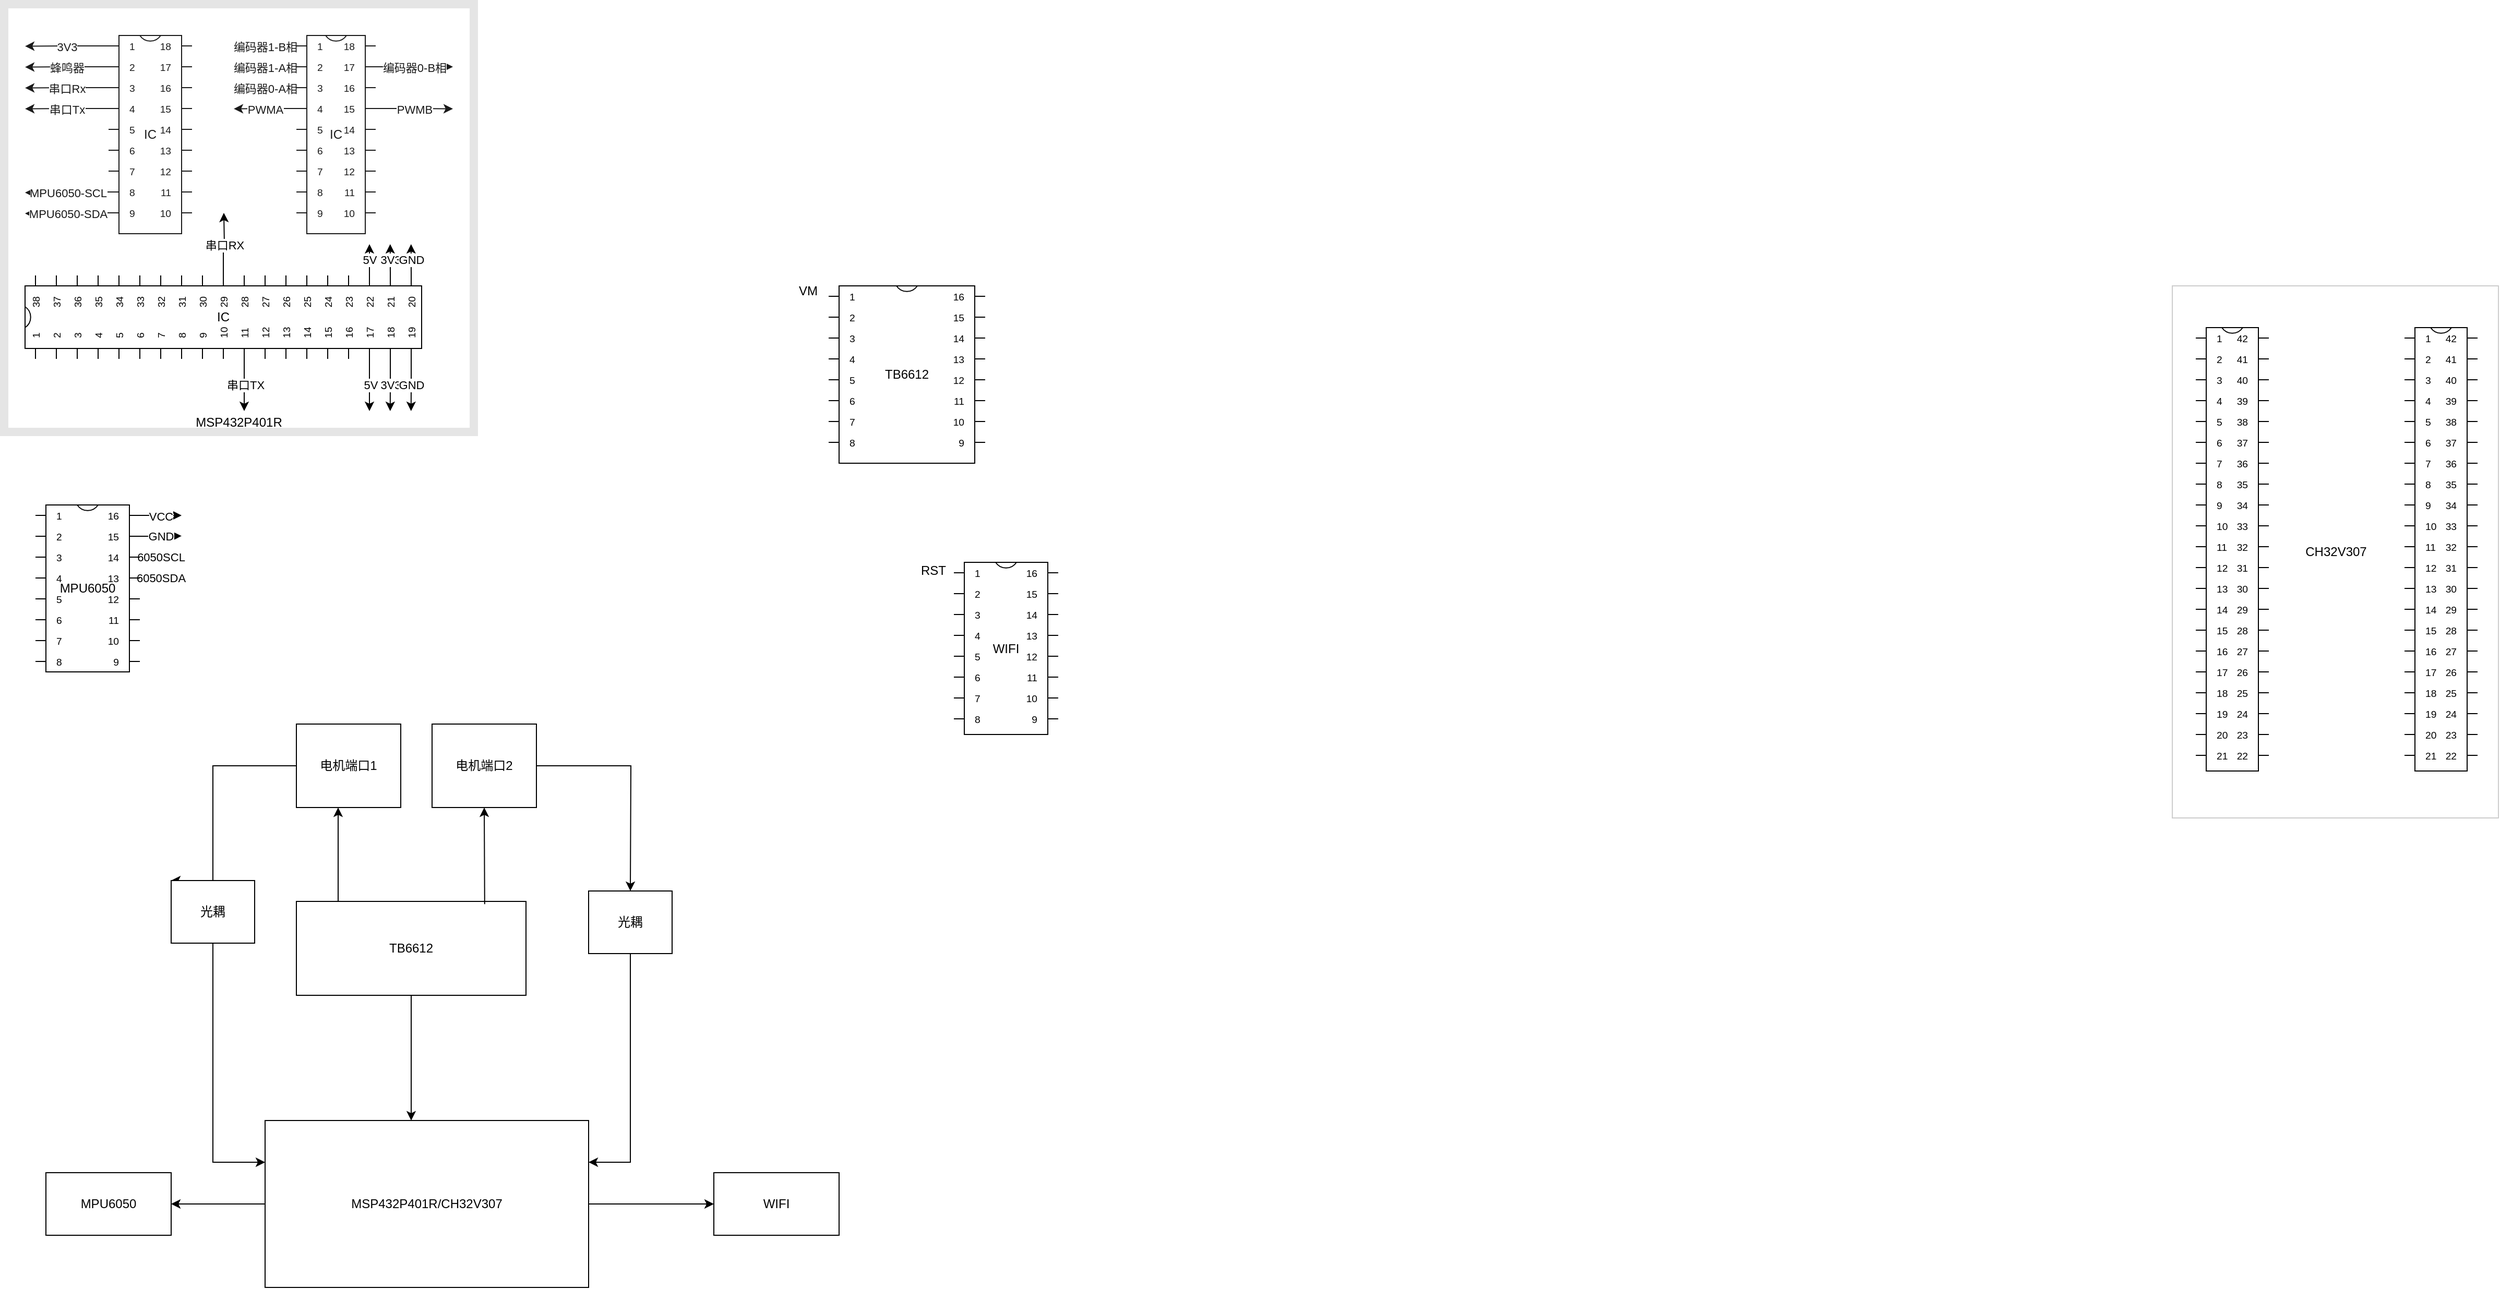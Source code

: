 <mxfile version="21.3.3" type="github">
  <diagram name="第 1 页" id="4RQRIDMLdJYoDIxO6LaD">
    <mxGraphModel dx="2608" dy="616" grid="1" gridSize="10" guides="1" tooltips="1" connect="1" arrows="1" fold="1" page="1" pageScale="1" pageWidth="827" pageHeight="1169" math="0" shadow="0">
      <root>
        <mxCell id="0" />
        <mxCell id="1" parent="0" />
        <mxCell id="7oOkEhp5kZGitP19kNJP-5" value="3V3" style="edgeStyle=orthogonalEdgeStyle;rounded=0;orthogonalLoop=1;jettySize=auto;html=1;exitX=0;exitY=0;exitDx=0;exitDy=10;exitPerimeter=0;" parent="1" source="7oOkEhp5kZGitP19kNJP-4" edge="1">
          <mxGeometry relative="1" as="geometry">
            <mxPoint x="-1620" y="50.294" as="targetPoint" />
          </mxGeometry>
        </mxCell>
        <mxCell id="7oOkEhp5kZGitP19kNJP-6" value="蜂鸣器" style="edgeStyle=orthogonalEdgeStyle;rounded=0;orthogonalLoop=1;jettySize=auto;html=1;exitX=0;exitY=0;exitDx=0;exitDy=30;exitPerimeter=0;" parent="1" source="7oOkEhp5kZGitP19kNJP-4" edge="1">
          <mxGeometry relative="1" as="geometry">
            <mxPoint x="-1620" y="70.294" as="targetPoint" />
          </mxGeometry>
        </mxCell>
        <mxCell id="7oOkEhp5kZGitP19kNJP-7" value="串口Rx" style="edgeStyle=orthogonalEdgeStyle;rounded=0;orthogonalLoop=1;jettySize=auto;html=1;exitX=0;exitY=0;exitDx=0;exitDy=50;exitPerimeter=0;" parent="1" source="7oOkEhp5kZGitP19kNJP-4" edge="1">
          <mxGeometry relative="1" as="geometry">
            <mxPoint x="-1620" y="90.294" as="targetPoint" />
          </mxGeometry>
        </mxCell>
        <mxCell id="7oOkEhp5kZGitP19kNJP-8" value="串口Tx" style="edgeStyle=orthogonalEdgeStyle;rounded=0;orthogonalLoop=1;jettySize=auto;html=1;exitX=0;exitY=0;exitDx=0;exitDy=70;exitPerimeter=0;" parent="1" source="7oOkEhp5kZGitP19kNJP-4" edge="1">
          <mxGeometry relative="1" as="geometry">
            <mxPoint x="-1620" y="110.294" as="targetPoint" />
          </mxGeometry>
        </mxCell>
        <mxCell id="7oOkEhp5kZGitP19kNJP-9" value="MPU6050-SCL" style="edgeStyle=orthogonalEdgeStyle;rounded=0;orthogonalLoop=1;jettySize=auto;html=1;exitX=0;exitY=0;exitDx=0;exitDy=150;exitPerimeter=0;" parent="1" source="7oOkEhp5kZGitP19kNJP-4" edge="1">
          <mxGeometry relative="1" as="geometry">
            <mxPoint x="-1620" y="190.588" as="targetPoint" />
          </mxGeometry>
        </mxCell>
        <mxCell id="7oOkEhp5kZGitP19kNJP-10" value="MPU6050-SDA" style="edgeStyle=orthogonalEdgeStyle;rounded=0;orthogonalLoop=1;jettySize=auto;html=1;exitX=0;exitY=0;exitDx=0;exitDy=170;exitPerimeter=0;" parent="1" source="7oOkEhp5kZGitP19kNJP-4" edge="1">
          <mxGeometry relative="1" as="geometry">
            <mxPoint x="-1620" y="210.588" as="targetPoint" />
          </mxGeometry>
        </mxCell>
        <mxCell id="7oOkEhp5kZGitP19kNJP-4" value="IC" style="shadow=0;dashed=0;align=center;html=1;strokeWidth=1;shape=mxgraph.electrical.logic_gates.dual_inline_ic;labelNames=a,b,c,d,e,f,g,h,i,j,k,l,m,n,o,p,q,r,s,t;whiteSpace=wrap;" parent="1" vertex="1">
          <mxGeometry x="-1540" y="40" width="80" height="190" as="geometry" />
        </mxCell>
        <mxCell id="7oOkEhp5kZGitP19kNJP-12" value="编码器1-B相" style="edgeStyle=orthogonalEdgeStyle;rounded=0;orthogonalLoop=1;jettySize=auto;html=1;exitX=0;exitY=0;exitDx=0;exitDy=10;exitPerimeter=0;" parent="1" source="7oOkEhp5kZGitP19kNJP-11" edge="1">
          <mxGeometry relative="1" as="geometry">
            <mxPoint x="-1420" y="50.294" as="targetPoint" />
          </mxGeometry>
        </mxCell>
        <mxCell id="7oOkEhp5kZGitP19kNJP-13" value="编码器1-A相" style="edgeStyle=orthogonalEdgeStyle;rounded=0;orthogonalLoop=1;jettySize=auto;html=1;exitX=0;exitY=0;exitDx=0;exitDy=30;exitPerimeter=0;" parent="1" source="7oOkEhp5kZGitP19kNJP-11" edge="1">
          <mxGeometry relative="1" as="geometry">
            <mxPoint x="-1420" y="70.294" as="targetPoint" />
          </mxGeometry>
        </mxCell>
        <mxCell id="7oOkEhp5kZGitP19kNJP-14" value="编码器0-A相" style="edgeStyle=orthogonalEdgeStyle;rounded=0;orthogonalLoop=1;jettySize=auto;html=1;exitX=0;exitY=0;exitDx=0;exitDy=50;exitPerimeter=0;" parent="1" source="7oOkEhp5kZGitP19kNJP-11" edge="1">
          <mxGeometry relative="1" as="geometry">
            <mxPoint x="-1420" y="90.294" as="targetPoint" />
          </mxGeometry>
        </mxCell>
        <mxCell id="7oOkEhp5kZGitP19kNJP-15" value="编码器0-B相" style="edgeStyle=orthogonalEdgeStyle;rounded=0;orthogonalLoop=1;jettySize=auto;html=1;exitX=1;exitY=0;exitDx=0;exitDy=30;exitPerimeter=0;" parent="1" source="7oOkEhp5kZGitP19kNJP-11" edge="1">
          <mxGeometry relative="1" as="geometry">
            <mxPoint x="-1210" y="70" as="targetPoint" />
          </mxGeometry>
        </mxCell>
        <mxCell id="7oOkEhp5kZGitP19kNJP-16" value="PWMA" style="edgeStyle=orthogonalEdgeStyle;rounded=0;orthogonalLoop=1;jettySize=auto;html=1;exitX=0;exitY=0;exitDx=0;exitDy=70;exitPerimeter=0;" parent="1" source="7oOkEhp5kZGitP19kNJP-11" edge="1">
          <mxGeometry relative="1" as="geometry">
            <mxPoint x="-1420" y="110.294" as="targetPoint" />
          </mxGeometry>
        </mxCell>
        <mxCell id="7oOkEhp5kZGitP19kNJP-17" value="PWMB" style="edgeStyle=orthogonalEdgeStyle;rounded=0;orthogonalLoop=1;jettySize=auto;html=1;exitX=1;exitY=0;exitDx=0;exitDy=70;exitPerimeter=0;" parent="1" source="7oOkEhp5kZGitP19kNJP-11" edge="1">
          <mxGeometry relative="1" as="geometry">
            <mxPoint x="-1210" y="110.294" as="targetPoint" />
          </mxGeometry>
        </mxCell>
        <mxCell id="7oOkEhp5kZGitP19kNJP-11" value="IC" style="shadow=0;dashed=0;align=center;html=1;strokeWidth=1;shape=mxgraph.electrical.logic_gates.dual_inline_ic;labelNames=a,b,c,d,e,f,g,h,i,j,k,l,m,n,o,p,q,r,s,t;whiteSpace=wrap;" parent="1" vertex="1">
          <mxGeometry x="-1360" y="40" width="76" height="190" as="geometry" />
        </mxCell>
        <mxCell id="7oOkEhp5kZGitP19kNJP-21" value="MSP432P401R" style="rounded=0;whiteSpace=wrap;html=1;opacity=10;strokeWidth=8;verticalAlign=bottom;" parent="1" vertex="1">
          <mxGeometry x="-1640" y="10" width="450" height="410" as="geometry" />
        </mxCell>
        <mxCell id="mtPJdMyPD3it5thuRqm9-3" value="CH32V307" style="rounded=0;whiteSpace=wrap;html=1;direction=west;opacity=20;" parent="1" vertex="1">
          <mxGeometry x="437.5" y="280" width="312.5" height="510" as="geometry" />
        </mxCell>
        <mxCell id="mtPJdMyPD3it5thuRqm9-6" value="" style="shadow=0;dashed=0;align=center;html=1;strokeWidth=1;shape=mxgraph.electrical.logic_gates.dual_inline_ic;labelNames=a,b,c,d,e,f,g,h,i,j,k,l,m,n,o,p,q,r,s,t;whiteSpace=wrap;direction=east;" parent="1" vertex="1">
          <mxGeometry x="460" y="320" width="70" height="425" as="geometry" />
        </mxCell>
        <mxCell id="mtPJdMyPD3it5thuRqm9-8" value="" style="shadow=0;dashed=0;align=center;html=1;strokeWidth=1;shape=mxgraph.electrical.logic_gates.dual_inline_ic;labelNames=a,b,c,d,e,f,g,h,i,j,k,l,m,n,o,p,q,r,s,t;whiteSpace=wrap;direction=east;" parent="1" vertex="1">
          <mxGeometry x="660" y="320" width="70" height="425" as="geometry" />
        </mxCell>
        <mxCell id="7oOkEhp5kZGitP19kNJP-30" value="串口RX" style="edgeStyle=orthogonalEdgeStyle;rounded=0;orthogonalLoop=1;jettySize=auto;html=1;exitX=1;exitY=0;exitDx=0;exitDy=190;exitPerimeter=0;" parent="1" source="7oOkEhp5kZGitP19kNJP-23" edge="1">
          <mxGeometry relative="1" as="geometry">
            <mxPoint x="-1429.529" y="210" as="targetPoint" />
          </mxGeometry>
        </mxCell>
        <mxCell id="7oOkEhp5kZGitP19kNJP-31" value="串口TX" style="edgeStyle=orthogonalEdgeStyle;rounded=0;orthogonalLoop=1;jettySize=auto;html=1;exitX=0;exitY=0;exitDx=0;exitDy=210;exitPerimeter=0;" parent="1" source="7oOkEhp5kZGitP19kNJP-23" edge="1">
          <mxGeometry relative="1" as="geometry">
            <mxPoint x="-1410" y="400" as="targetPoint" />
          </mxGeometry>
        </mxCell>
        <mxCell id="7oOkEhp5kZGitP19kNJP-32" value="5V" style="edgeStyle=orthogonalEdgeStyle;rounded=0;orthogonalLoop=1;jettySize=auto;html=1;exitX=0;exitY=0;exitDx=0;exitDy=330;exitPerimeter=0;" parent="1" source="7oOkEhp5kZGitP19kNJP-23" edge="1">
          <mxGeometry relative="1" as="geometry">
            <mxPoint x="-1290" y="400" as="targetPoint" />
          </mxGeometry>
        </mxCell>
        <mxCell id="7oOkEhp5kZGitP19kNJP-33" value="5V" style="edgeStyle=orthogonalEdgeStyle;rounded=0;orthogonalLoop=1;jettySize=auto;html=1;exitX=1;exitY=0;exitDx=0;exitDy=330;exitPerimeter=0;" parent="1" source="7oOkEhp5kZGitP19kNJP-23" edge="1">
          <mxGeometry relative="1" as="geometry">
            <mxPoint x="-1290" y="240" as="targetPoint" />
          </mxGeometry>
        </mxCell>
        <mxCell id="7oOkEhp5kZGitP19kNJP-34" value="3V3" style="edgeStyle=orthogonalEdgeStyle;rounded=0;orthogonalLoop=1;jettySize=auto;html=1;exitX=1;exitY=0;exitDx=0;exitDy=350;exitPerimeter=0;" parent="1" source="7oOkEhp5kZGitP19kNJP-23" edge="1">
          <mxGeometry relative="1" as="geometry">
            <mxPoint x="-1270.118" y="240" as="targetPoint" />
          </mxGeometry>
        </mxCell>
        <mxCell id="7oOkEhp5kZGitP19kNJP-35" value="3V3" style="edgeStyle=orthogonalEdgeStyle;rounded=0;orthogonalLoop=1;jettySize=auto;html=1;exitX=0;exitY=0;exitDx=0;exitDy=350;exitPerimeter=0;" parent="1" source="7oOkEhp5kZGitP19kNJP-23" edge="1">
          <mxGeometry relative="1" as="geometry">
            <mxPoint x="-1270.118" y="400" as="targetPoint" />
          </mxGeometry>
        </mxCell>
        <mxCell id="7oOkEhp5kZGitP19kNJP-36" value="GND" style="edgeStyle=orthogonalEdgeStyle;rounded=0;orthogonalLoop=1;jettySize=auto;html=1;exitX=1;exitY=0;exitDx=0;exitDy=370;exitPerimeter=0;" parent="1" source="7oOkEhp5kZGitP19kNJP-23" edge="1">
          <mxGeometry relative="1" as="geometry">
            <mxPoint x="-1250.118" y="240" as="targetPoint" />
          </mxGeometry>
        </mxCell>
        <mxCell id="7oOkEhp5kZGitP19kNJP-37" value="GND" style="edgeStyle=orthogonalEdgeStyle;rounded=0;orthogonalLoop=1;jettySize=auto;html=1;exitX=0;exitY=0;exitDx=0;exitDy=370;exitPerimeter=0;" parent="1" source="7oOkEhp5kZGitP19kNJP-23" edge="1">
          <mxGeometry relative="1" as="geometry">
            <mxPoint x="-1250.118" y="400" as="targetPoint" />
          </mxGeometry>
        </mxCell>
        <mxCell id="7oOkEhp5kZGitP19kNJP-23" value="IC" style="shadow=0;dashed=0;align=center;html=1;strokeWidth=1;shape=mxgraph.electrical.logic_gates.dual_inline_ic;labelNames=a,b,c,d,e,f,g,h,i,j,k,l,m,n,o,p,q,r,s,t;whiteSpace=wrap;direction=north;" parent="1" vertex="1">
          <mxGeometry x="-1620" y="270" width="380" height="80" as="geometry" />
        </mxCell>
        <mxCell id="7oOkEhp5kZGitP19kNJP-42" value="VCC" style="edgeStyle=orthogonalEdgeStyle;rounded=0;orthogonalLoop=1;jettySize=auto;html=1;exitX=1;exitY=0;exitDx=0;exitDy=10;exitPerimeter=0;" parent="1" source="7oOkEhp5kZGitP19kNJP-41" edge="1">
          <mxGeometry relative="1" as="geometry">
            <mxPoint x="-1470" y="500" as="targetPoint" />
          </mxGeometry>
        </mxCell>
        <mxCell id="7oOkEhp5kZGitP19kNJP-43" value="GND" style="edgeStyle=orthogonalEdgeStyle;rounded=0;orthogonalLoop=1;jettySize=auto;html=1;exitX=1;exitY=0;exitDx=0;exitDy=30;exitPerimeter=0;" parent="1" source="7oOkEhp5kZGitP19kNJP-41" edge="1">
          <mxGeometry relative="1" as="geometry">
            <mxPoint x="-1470" y="519.706" as="targetPoint" />
          </mxGeometry>
        </mxCell>
        <mxCell id="7oOkEhp5kZGitP19kNJP-44" value="6050SCL" style="edgeStyle=orthogonalEdgeStyle;rounded=0;orthogonalLoop=1;jettySize=auto;html=1;exitX=1;exitY=0;exitDx=0;exitDy=50;exitPerimeter=0;" parent="1" source="7oOkEhp5kZGitP19kNJP-41" edge="1">
          <mxGeometry relative="1" as="geometry">
            <mxPoint x="-1470" y="539.706" as="targetPoint" />
          </mxGeometry>
        </mxCell>
        <mxCell id="7oOkEhp5kZGitP19kNJP-45" value="6050SDA" style="edgeStyle=orthogonalEdgeStyle;rounded=0;orthogonalLoop=1;jettySize=auto;html=1;exitX=1;exitY=0;exitDx=0;exitDy=70;exitPerimeter=0;" parent="1" source="7oOkEhp5kZGitP19kNJP-41" edge="1">
          <mxGeometry relative="1" as="geometry">
            <mxPoint x="-1470" y="559.706" as="targetPoint" />
          </mxGeometry>
        </mxCell>
        <mxCell id="7oOkEhp5kZGitP19kNJP-41" value="MPU6050" style="shadow=0;dashed=0;align=center;html=1;strokeWidth=1;shape=mxgraph.electrical.logic_gates.dual_inline_ic;labelNames=a,b,c,d,e,f,g,h,i,j,k,l,m,n,o,p,q,r,s,t;whiteSpace=wrap;" parent="1" vertex="1">
          <mxGeometry x="-1610" y="490" width="100" height="160" as="geometry" />
        </mxCell>
        <mxCell id="iiV69RFDK4PhL_hD-x7v-1" value="TB6612" style="shadow=0;dashed=0;align=center;html=1;strokeWidth=1;shape=mxgraph.electrical.logic_gates.dual_inline_ic;labelNames=a,b,c,d,e,f,g,h,i,j,k,l,m,n,o,p,q,r,s,t;whiteSpace=wrap;" parent="1" vertex="1">
          <mxGeometry x="-850" y="280" width="150" height="170" as="geometry" />
        </mxCell>
        <mxCell id="iiV69RFDK4PhL_hD-x7v-2" value="VM" style="text;html=1;align=center;verticalAlign=middle;resizable=0;points=[];autosize=1;strokeColor=none;fillColor=none;" parent="1" vertex="1">
          <mxGeometry x="-890" y="270" width="40" height="30" as="geometry" />
        </mxCell>
        <mxCell id="iiV69RFDK4PhL_hD-x7v-5" value="WIFI" style="shadow=0;dashed=0;align=center;html=1;strokeWidth=1;shape=mxgraph.electrical.logic_gates.dual_inline_ic;labelNames=a,b,c,d,e,f,g,h,i,j,k,l,m,n,o,p,q,r,s,t;whiteSpace=wrap;" parent="1" vertex="1">
          <mxGeometry x="-730" y="545" width="100" height="165" as="geometry" />
        </mxCell>
        <mxCell id="iiV69RFDK4PhL_hD-x7v-6" value="RST" style="text;html=1;align=center;verticalAlign=middle;resizable=0;points=[];autosize=1;strokeColor=none;fillColor=none;" parent="1" vertex="1">
          <mxGeometry x="-775" y="538" width="50" height="30" as="geometry" />
        </mxCell>
        <mxCell id="vJAs976k1ni2Q5E1Urd4-1" value="" style="edgeStyle=orthogonalEdgeStyle;rounded=0;orthogonalLoop=1;jettySize=auto;html=1;" edge="1" parent="1" source="vJAs976k1ni2Q5E1Urd4-2" target="vJAs976k1ni2Q5E1Urd4-4">
          <mxGeometry relative="1" as="geometry">
            <Array as="points">
              <mxPoint x="-1320" y="810" />
              <mxPoint x="-1320" y="810" />
            </Array>
          </mxGeometry>
        </mxCell>
        <mxCell id="vJAs976k1ni2Q5E1Urd4-2" value="TB6612" style="rounded=0;whiteSpace=wrap;html=1;" vertex="1" parent="1">
          <mxGeometry x="-1360" y="870" width="220" height="90" as="geometry" />
        </mxCell>
        <mxCell id="vJAs976k1ni2Q5E1Urd4-3" style="edgeStyle=orthogonalEdgeStyle;rounded=0;orthogonalLoop=1;jettySize=auto;html=1;" edge="1" parent="1" source="vJAs976k1ni2Q5E1Urd4-4">
          <mxGeometry relative="1" as="geometry">
            <mxPoint x="-1480" y="850" as="targetPoint" />
            <Array as="points">
              <mxPoint x="-1440" y="740" />
              <mxPoint x="-1440" y="850" />
            </Array>
          </mxGeometry>
        </mxCell>
        <mxCell id="vJAs976k1ni2Q5E1Urd4-4" value="电机端口1" style="rounded=0;whiteSpace=wrap;html=1;" vertex="1" parent="1">
          <mxGeometry x="-1360" y="700" width="100" height="80" as="geometry" />
        </mxCell>
        <mxCell id="vJAs976k1ni2Q5E1Urd4-5" value="" style="endArrow=classic;html=1;rounded=0;exitX=0.82;exitY=0.029;exitDx=0;exitDy=0;exitPerimeter=0;" edge="1" parent="1" source="vJAs976k1ni2Q5E1Urd4-2">
          <mxGeometry width="50" height="50" relative="1" as="geometry">
            <mxPoint x="-1210" y="830" as="sourcePoint" />
            <mxPoint x="-1180" y="780" as="targetPoint" />
          </mxGeometry>
        </mxCell>
        <mxCell id="vJAs976k1ni2Q5E1Urd4-6" style="edgeStyle=orthogonalEdgeStyle;rounded=0;orthogonalLoop=1;jettySize=auto;html=1;" edge="1" parent="1" source="vJAs976k1ni2Q5E1Urd4-7">
          <mxGeometry relative="1" as="geometry">
            <mxPoint x="-1040" y="860" as="targetPoint" />
          </mxGeometry>
        </mxCell>
        <mxCell id="vJAs976k1ni2Q5E1Urd4-7" value="电机端口2" style="rounded=0;whiteSpace=wrap;html=1;" vertex="1" parent="1">
          <mxGeometry x="-1230" y="700" width="100" height="80" as="geometry" />
        </mxCell>
        <mxCell id="vJAs976k1ni2Q5E1Urd4-8" value="" style="endArrow=classic;html=1;rounded=0;exitX=0.5;exitY=1;exitDx=0;exitDy=0;" edge="1" parent="1" source="vJAs976k1ni2Q5E1Urd4-2">
          <mxGeometry width="50" height="50" relative="1" as="geometry">
            <mxPoint x="-1100" y="820" as="sourcePoint" />
            <mxPoint x="-1250" y="1080" as="targetPoint" />
          </mxGeometry>
        </mxCell>
        <mxCell id="vJAs976k1ni2Q5E1Urd4-9" style="edgeStyle=orthogonalEdgeStyle;rounded=0;orthogonalLoop=1;jettySize=auto;html=1;" edge="1" parent="1" source="vJAs976k1ni2Q5E1Urd4-11">
          <mxGeometry relative="1" as="geometry">
            <mxPoint x="-1480" y="1160" as="targetPoint" />
          </mxGeometry>
        </mxCell>
        <mxCell id="vJAs976k1ni2Q5E1Urd4-10" style="edgeStyle=orthogonalEdgeStyle;rounded=0;orthogonalLoop=1;jettySize=auto;html=1;" edge="1" parent="1" source="vJAs976k1ni2Q5E1Urd4-11">
          <mxGeometry relative="1" as="geometry">
            <mxPoint x="-960" y="1160.0" as="targetPoint" />
          </mxGeometry>
        </mxCell>
        <mxCell id="vJAs976k1ni2Q5E1Urd4-11" value="MSP432P401R/CH32V307" style="rounded=0;whiteSpace=wrap;html=1;" vertex="1" parent="1">
          <mxGeometry x="-1390" y="1080" width="310" height="160" as="geometry" />
        </mxCell>
        <mxCell id="vJAs976k1ni2Q5E1Urd4-12" value="MPU6050" style="rounded=0;whiteSpace=wrap;html=1;" vertex="1" parent="1">
          <mxGeometry x="-1600" y="1130" width="120" height="60" as="geometry" />
        </mxCell>
        <mxCell id="vJAs976k1ni2Q5E1Urd4-13" value="WIFI" style="rounded=0;whiteSpace=wrap;html=1;" vertex="1" parent="1">
          <mxGeometry x="-960" y="1130" width="120" height="60" as="geometry" />
        </mxCell>
        <mxCell id="vJAs976k1ni2Q5E1Urd4-14" style="edgeStyle=orthogonalEdgeStyle;rounded=0;orthogonalLoop=1;jettySize=auto;html=1;exitX=0.5;exitY=1;exitDx=0;exitDy=0;entryX=1;entryY=0.25;entryDx=0;entryDy=0;" edge="1" parent="1" source="vJAs976k1ni2Q5E1Urd4-15" target="vJAs976k1ni2Q5E1Urd4-11">
          <mxGeometry relative="1" as="geometry">
            <mxPoint x="-1039.857" y="1110.0" as="targetPoint" />
          </mxGeometry>
        </mxCell>
        <mxCell id="vJAs976k1ni2Q5E1Urd4-15" value="光耦" style="rounded=0;whiteSpace=wrap;html=1;" vertex="1" parent="1">
          <mxGeometry x="-1080" y="860" width="80" height="60" as="geometry" />
        </mxCell>
        <mxCell id="vJAs976k1ni2Q5E1Urd4-16" style="edgeStyle=orthogonalEdgeStyle;rounded=0;orthogonalLoop=1;jettySize=auto;html=1;entryX=0;entryY=0.25;entryDx=0;entryDy=0;exitX=0.5;exitY=1;exitDx=0;exitDy=0;" edge="1" parent="1" source="vJAs976k1ni2Q5E1Urd4-17" target="vJAs976k1ni2Q5E1Urd4-11">
          <mxGeometry relative="1" as="geometry">
            <mxPoint x="-1480" y="1100.0" as="targetPoint" />
          </mxGeometry>
        </mxCell>
        <mxCell id="vJAs976k1ni2Q5E1Urd4-17" value="光耦" style="rounded=0;whiteSpace=wrap;html=1;" vertex="1" parent="1">
          <mxGeometry x="-1480" y="850" width="80" height="60" as="geometry" />
        </mxCell>
      </root>
    </mxGraphModel>
  </diagram>
</mxfile>

